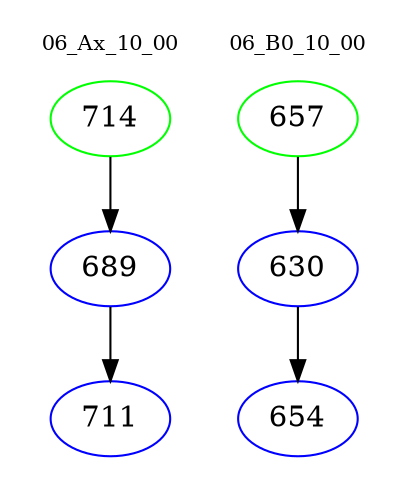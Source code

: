 digraph{
subgraph cluster_0 {
color = white
label = "06_Ax_10_00";
fontsize=10;
T0_714 [label="714", color="green"]
T0_714 -> T0_689 [color="black"]
T0_689 [label="689", color="blue"]
T0_689 -> T0_711 [color="black"]
T0_711 [label="711", color="blue"]
}
subgraph cluster_1 {
color = white
label = "06_B0_10_00";
fontsize=10;
T1_657 [label="657", color="green"]
T1_657 -> T1_630 [color="black"]
T1_630 [label="630", color="blue"]
T1_630 -> T1_654 [color="black"]
T1_654 [label="654", color="blue"]
}
}
